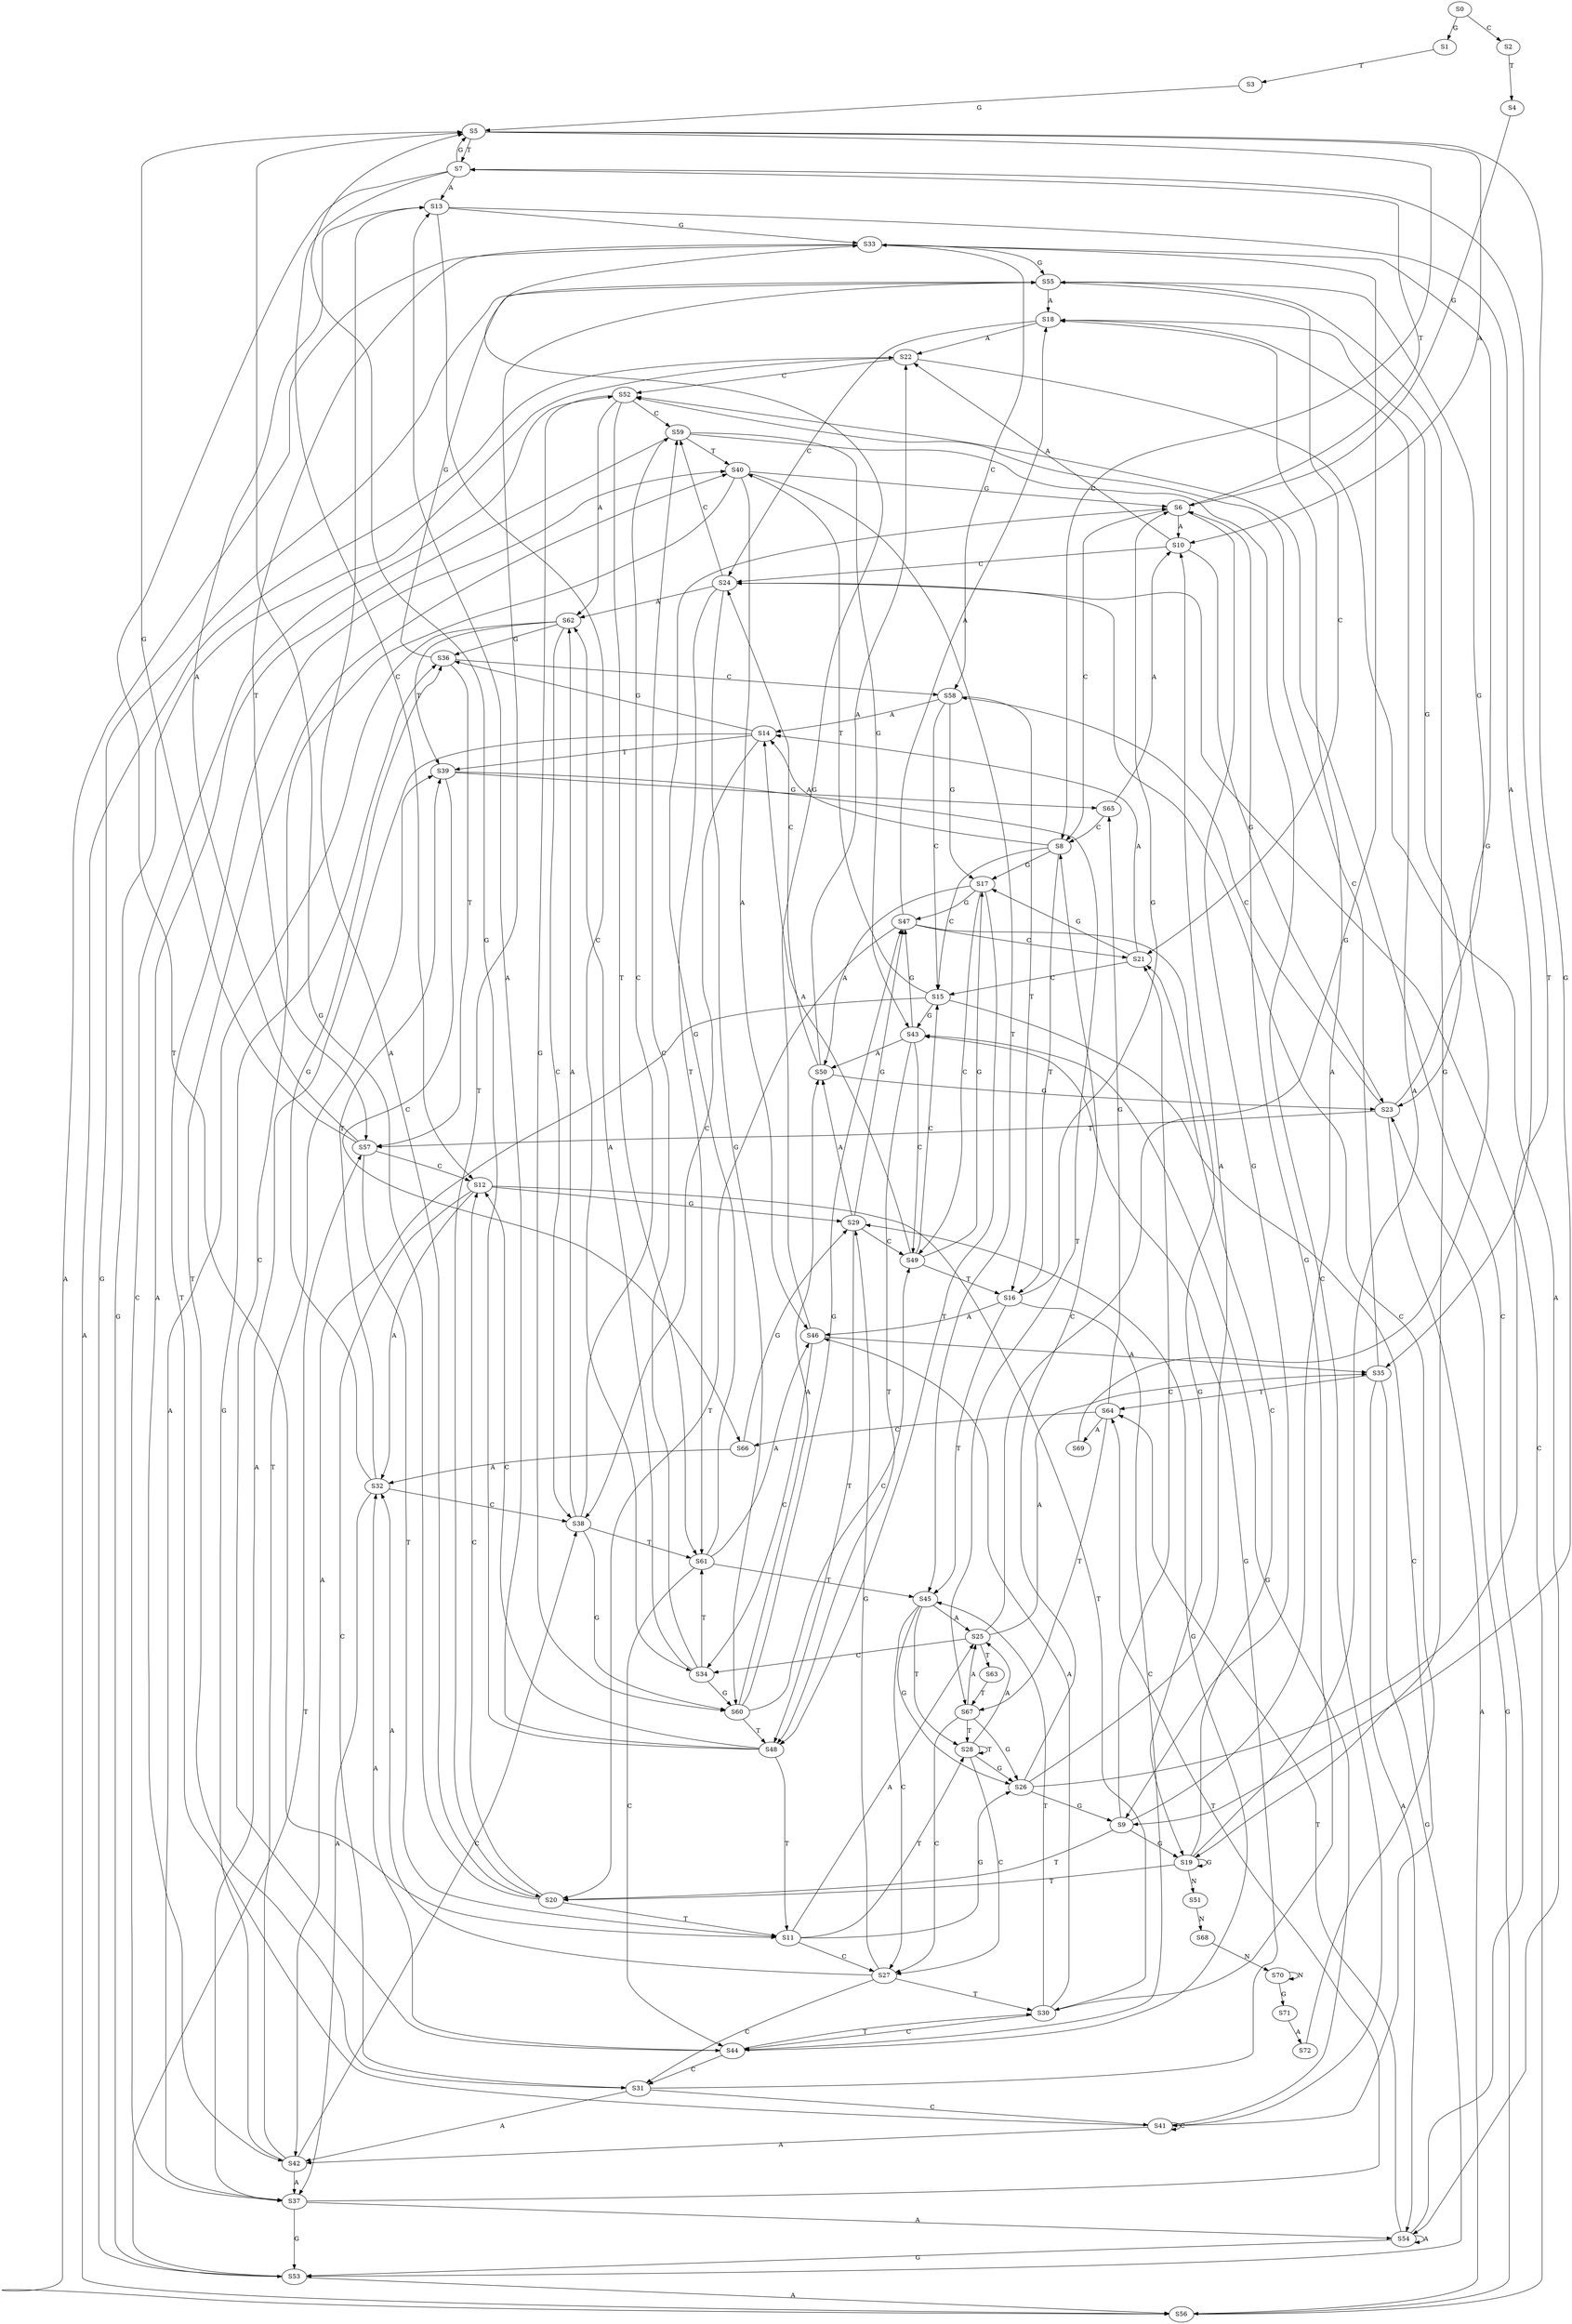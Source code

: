 strict digraph  {
	S0 -> S1 [ label = G ];
	S0 -> S2 [ label = C ];
	S1 -> S3 [ label = T ];
	S2 -> S4 [ label = T ];
	S3 -> S5 [ label = G ];
	S4 -> S6 [ label = G ];
	S5 -> S7 [ label = T ];
	S5 -> S8 [ label = C ];
	S5 -> S9 [ label = G ];
	S5 -> S10 [ label = A ];
	S6 -> S9 [ label = G ];
	S6 -> S10 [ label = A ];
	S6 -> S7 [ label = T ];
	S6 -> S8 [ label = C ];
	S7 -> S11 [ label = T ];
	S7 -> S12 [ label = C ];
	S7 -> S5 [ label = G ];
	S7 -> S13 [ label = A ];
	S8 -> S14 [ label = A ];
	S8 -> S15 [ label = C ];
	S8 -> S16 [ label = T ];
	S8 -> S17 [ label = G ];
	S9 -> S18 [ label = A ];
	S9 -> S19 [ label = G ];
	S9 -> S20 [ label = T ];
	S9 -> S21 [ label = C ];
	S10 -> S22 [ label = A ];
	S10 -> S23 [ label = G ];
	S10 -> S24 [ label = C ];
	S11 -> S25 [ label = A ];
	S11 -> S26 [ label = G ];
	S11 -> S27 [ label = C ];
	S11 -> S28 [ label = T ];
	S12 -> S29 [ label = G ];
	S12 -> S30 [ label = T ];
	S12 -> S31 [ label = C ];
	S12 -> S32 [ label = A ];
	S13 -> S33 [ label = G ];
	S13 -> S34 [ label = C ];
	S13 -> S35 [ label = A ];
	S14 -> S36 [ label = G ];
	S14 -> S37 [ label = A ];
	S14 -> S38 [ label = C ];
	S14 -> S39 [ label = T ];
	S15 -> S40 [ label = T ];
	S15 -> S41 [ label = C ];
	S15 -> S42 [ label = A ];
	S15 -> S43 [ label = G ];
	S16 -> S44 [ label = C ];
	S16 -> S45 [ label = T ];
	S16 -> S6 [ label = G ];
	S16 -> S46 [ label = A ];
	S17 -> S47 [ label = G ];
	S17 -> S48 [ label = T ];
	S17 -> S49 [ label = C ];
	S17 -> S50 [ label = A ];
	S18 -> S22 [ label = A ];
	S18 -> S23 [ label = G ];
	S18 -> S24 [ label = C ];
	S19 -> S20 [ label = T ];
	S19 -> S18 [ label = A ];
	S19 -> S19 [ label = G ];
	S19 -> S21 [ label = C ];
	S19 -> S51 [ label = N ];
	S20 -> S5 [ label = G ];
	S20 -> S12 [ label = C ];
	S20 -> S11 [ label = T ];
	S20 -> S13 [ label = A ];
	S21 -> S15 [ label = C ];
	S21 -> S17 [ label = G ];
	S21 -> S14 [ label = A ];
	S22 -> S52 [ label = C ];
	S22 -> S53 [ label = G ];
	S22 -> S54 [ label = A ];
	S23 -> S55 [ label = G ];
	S23 -> S56 [ label = A ];
	S23 -> S57 [ label = T ];
	S23 -> S58 [ label = C ];
	S24 -> S59 [ label = C ];
	S24 -> S60 [ label = G ];
	S24 -> S61 [ label = T ];
	S24 -> S62 [ label = A ];
	S25 -> S34 [ label = C ];
	S25 -> S35 [ label = A ];
	S25 -> S33 [ label = G ];
	S25 -> S63 [ label = T ];
	S26 -> S10 [ label = A ];
	S26 -> S9 [ label = G ];
	S26 -> S7 [ label = T ];
	S26 -> S8 [ label = C ];
	S27 -> S29 [ label = G ];
	S27 -> S31 [ label = C ];
	S27 -> S32 [ label = A ];
	S27 -> S30 [ label = T ];
	S28 -> S26 [ label = G ];
	S28 -> S27 [ label = C ];
	S28 -> S28 [ label = T ];
	S28 -> S25 [ label = A ];
	S29 -> S47 [ label = G ];
	S29 -> S48 [ label = T ];
	S29 -> S49 [ label = C ];
	S29 -> S50 [ label = A ];
	S30 -> S45 [ label = T ];
	S30 -> S44 [ label = C ];
	S30 -> S6 [ label = G ];
	S30 -> S46 [ label = A ];
	S31 -> S40 [ label = T ];
	S31 -> S42 [ label = A ];
	S31 -> S43 [ label = G ];
	S31 -> S41 [ label = C ];
	S32 -> S37 [ label = A ];
	S32 -> S38 [ label = C ];
	S32 -> S36 [ label = G ];
	S32 -> S39 [ label = T ];
	S33 -> S55 [ label = G ];
	S33 -> S58 [ label = C ];
	S33 -> S57 [ label = T ];
	S33 -> S56 [ label = A ];
	S34 -> S61 [ label = T ];
	S34 -> S59 [ label = C ];
	S34 -> S62 [ label = A ];
	S34 -> S60 [ label = G ];
	S35 -> S54 [ label = A ];
	S35 -> S64 [ label = T ];
	S35 -> S52 [ label = C ];
	S35 -> S53 [ label = G ];
	S36 -> S57 [ label = T ];
	S36 -> S55 [ label = G ];
	S36 -> S58 [ label = C ];
	S37 -> S53 [ label = G ];
	S37 -> S54 [ label = A ];
	S37 -> S52 [ label = C ];
	S37 -> S64 [ label = T ];
	S38 -> S60 [ label = G ];
	S38 -> S59 [ label = C ];
	S38 -> S61 [ label = T ];
	S38 -> S62 [ label = A ];
	S39 -> S65 [ label = G ];
	S39 -> S66 [ label = C ];
	S39 -> S67 [ label = T ];
	S40 -> S45 [ label = T ];
	S40 -> S44 [ label = C ];
	S40 -> S6 [ label = G ];
	S40 -> S46 [ label = A ];
	S41 -> S40 [ label = T ];
	S41 -> S42 [ label = A ];
	S41 -> S43 [ label = G ];
	S41 -> S41 [ label = C ];
	S42 -> S38 [ label = C ];
	S42 -> S37 [ label = A ];
	S42 -> S36 [ label = G ];
	S42 -> S39 [ label = T ];
	S43 -> S47 [ label = G ];
	S43 -> S49 [ label = C ];
	S43 -> S50 [ label = A ];
	S43 -> S48 [ label = T ];
	S44 -> S29 [ label = G ];
	S44 -> S30 [ label = T ];
	S44 -> S31 [ label = C ];
	S44 -> S32 [ label = A ];
	S45 -> S27 [ label = C ];
	S45 -> S25 [ label = A ];
	S45 -> S26 [ label = G ];
	S45 -> S28 [ label = T ];
	S46 -> S34 [ label = C ];
	S46 -> S33 [ label = G ];
	S46 -> S35 [ label = A ];
	S47 -> S20 [ label = T ];
	S47 -> S18 [ label = A ];
	S47 -> S19 [ label = G ];
	S47 -> S21 [ label = C ];
	S48 -> S12 [ label = C ];
	S48 -> S11 [ label = T ];
	S48 -> S5 [ label = G ];
	S48 -> S13 [ label = A ];
	S49 -> S16 [ label = T ];
	S49 -> S17 [ label = G ];
	S49 -> S15 [ label = C ];
	S49 -> S14 [ label = A ];
	S50 -> S24 [ label = C ];
	S50 -> S22 [ label = A ];
	S50 -> S23 [ label = G ];
	S51 -> S68 [ label = N ];
	S52 -> S61 [ label = T ];
	S52 -> S59 [ label = C ];
	S52 -> S62 [ label = A ];
	S52 -> S60 [ label = G ];
	S53 -> S55 [ label = G ];
	S53 -> S57 [ label = T ];
	S53 -> S56 [ label = A ];
	S54 -> S53 [ label = G ];
	S54 -> S54 [ label = A ];
	S54 -> S52 [ label = C ];
	S54 -> S64 [ label = T ];
	S55 -> S19 [ label = G ];
	S55 -> S18 [ label = A ];
	S55 -> S20 [ label = T ];
	S55 -> S21 [ label = C ];
	S56 -> S24 [ label = C ];
	S56 -> S22 [ label = A ];
	S56 -> S23 [ label = G ];
	S57 -> S13 [ label = A ];
	S57 -> S12 [ label = C ];
	S57 -> S5 [ label = G ];
	S57 -> S11 [ label = T ];
	S58 -> S15 [ label = C ];
	S58 -> S14 [ label = A ];
	S58 -> S16 [ label = T ];
	S58 -> S17 [ label = G ];
	S59 -> S42 [ label = A ];
	S59 -> S43 [ label = G ];
	S59 -> S41 [ label = C ];
	S59 -> S40 [ label = T ];
	S60 -> S48 [ label = T ];
	S60 -> S47 [ label = G ];
	S60 -> S50 [ label = A ];
	S60 -> S49 [ label = C ];
	S61 -> S45 [ label = T ];
	S61 -> S44 [ label = C ];
	S61 -> S46 [ label = A ];
	S61 -> S6 [ label = G ];
	S62 -> S37 [ label = A ];
	S62 -> S36 [ label = G ];
	S62 -> S39 [ label = T ];
	S62 -> S38 [ label = C ];
	S63 -> S67 [ label = T ];
	S64 -> S66 [ label = C ];
	S64 -> S69 [ label = A ];
	S64 -> S67 [ label = T ];
	S64 -> S65 [ label = G ];
	S65 -> S10 [ label = A ];
	S65 -> S8 [ label = C ];
	S66 -> S29 [ label = G ];
	S66 -> S32 [ label = A ];
	S67 -> S26 [ label = G ];
	S67 -> S28 [ label = T ];
	S67 -> S25 [ label = A ];
	S67 -> S27 [ label = C ];
	S68 -> S70 [ label = N ];
	S69 -> S33 [ label = G ];
	S70 -> S71 [ label = G ];
	S70 -> S70 [ label = N ];
	S71 -> S72 [ label = A ];
	S72 -> S24 [ label = C ];
}
